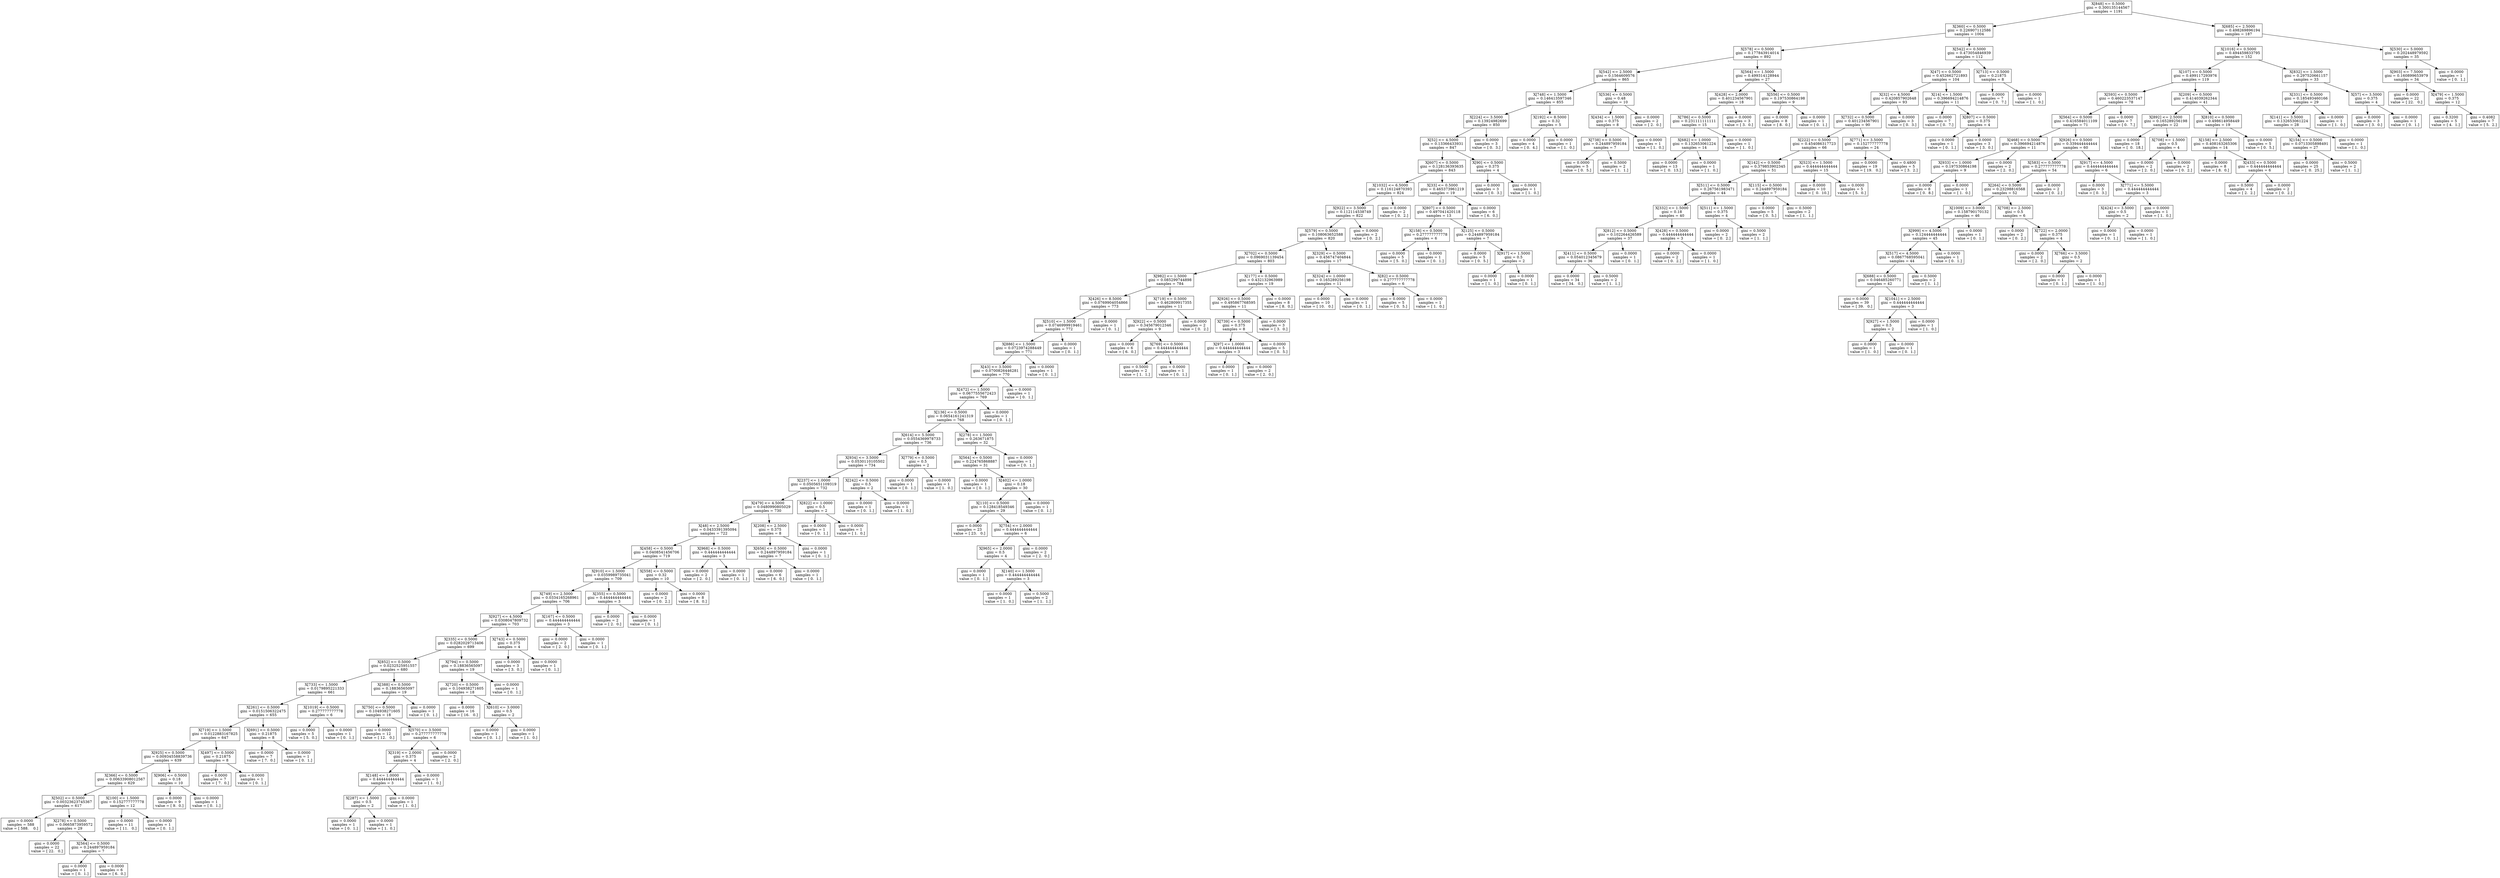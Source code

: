 digraph Tree {
0 [label="X[848] <= 0.5000\ngini = 0.300135144567\nsamples = 1191", shape="box"] ;
1 [label="X[360] <= 0.5000\ngini = 0.226907112586\nsamples = 1004", shape="box"] ;
0 -> 1 ;
2 [label="X[578] <= 0.5000\ngini = 0.177843914014\nsamples = 892", shape="box"] ;
1 -> 2 ;
3 [label="X[542] <= 2.5000\ngini = 0.1564609576\nsamples = 865", shape="box"] ;
2 -> 3 ;
4 [label="X[748] <= 1.5000\ngini = 0.146413597346\nsamples = 855", shape="box"] ;
3 -> 4 ;
5 [label="X[224] <= 3.5000\ngini = 0.13924982699\nsamples = 850", shape="box"] ;
4 -> 5 ;
6 [label="X[52] <= 4.5000\ngini = 0.13366433931\nsamples = 847", shape="box"] ;
5 -> 6 ;
7 [label="X[607] <= 0.5000\ngini = 0.128136393635\nsamples = 843", shape="box"] ;
6 -> 7 ;
8 [label="X[1032] <= 6.5000\ngini = 0.116124870393\nsamples = 824", shape="box"] ;
7 -> 8 ;
9 [label="X[922] <= 3.5000\ngini = 0.112114538749\nsamples = 822", shape="box"] ;
8 -> 9 ;
10 [label="X[579] <= 0.5000\ngini = 0.108063652588\nsamples = 820", shape="box"] ;
9 -> 10 ;
11 [label="X[702] <= 0.5000\ngini = 0.0969031139454\nsamples = 803", shape="box"] ;
10 -> 11 ;
12 [label="X[982] <= 1.5000\ngini = 0.085299744898\nsamples = 784", shape="box"] ;
11 -> 12 ;
13 [label="X[426] <= 8.5000\ngini = 0.0769904054866\nsamples = 773", shape="box"] ;
12 -> 13 ;
14 [label="X[510] <= 1.5000\ngini = 0.0746999919461\nsamples = 772", shape="box"] ;
13 -> 14 ;
15 [label="X[886] <= 1.5000\ngini = 0.0723974288449\nsamples = 771", shape="box"] ;
14 -> 15 ;
16 [label="X[43] <= 3.5000\ngini = 0.0700826446281\nsamples = 770", shape="box"] ;
15 -> 16 ;
17 [label="X[472] <= 1.5000\ngini = 0.0677555672423\nsamples = 769", shape="box"] ;
16 -> 17 ;
18 [label="X[136] <= 0.5000\ngini = 0.0654161241319\nsamples = 768", shape="box"] ;
17 -> 18 ;
19 [label="X[614] <= 5.5000\ngini = 0.0554369978733\nsamples = 736", shape="box"] ;
18 -> 19 ;
20 [label="X[934] <= 3.5000\ngini = 0.0530110105502\nsamples = 734", shape="box"] ;
19 -> 20 ;
21 [label="X[237] <= 1.0000\ngini = 0.0505651109319\nsamples = 732", shape="box"] ;
20 -> 21 ;
22 [label="X[479] <= 4.5000\ngini = 0.0480990805029\nsamples = 730", shape="box"] ;
21 -> 22 ;
23 [label="X[48] <= 2.5000\ngini = 0.0433391395094\nsamples = 722", shape="box"] ;
22 -> 23 ;
24 [label="X[458] <= 0.5000\ngini = 0.0408541456706\nsamples = 719", shape="box"] ;
23 -> 24 ;
25 [label="X[910] <= 1.5000\ngini = 0.0359989735041\nsamples = 709", shape="box"] ;
24 -> 25 ;
26 [label="X[749] <= 2.5000\ngini = 0.0334165268961\nsamples = 706", shape="box"] ;
25 -> 26 ;
27 [label="X[927] <= 4.5000\ngini = 0.0308047809732\nsamples = 703", shape="box"] ;
26 -> 27 ;
28 [label="X[335] <= 0.5000\ngini = 0.0282029713406\nsamples = 699", shape="box"] ;
27 -> 28 ;
29 [label="X[852] <= 0.5000\ngini = 0.0232525951557\nsamples = 680", shape="box"] ;
28 -> 29 ;
30 [label="X[733] <= 1.5000\ngini = 0.0179895221333\nsamples = 661", shape="box"] ;
29 -> 30 ;
31 [label="X[261] <= 0.5000\ngini = 0.0151506322475\nsamples = 655", shape="box"] ;
30 -> 31 ;
32 [label="X[719] <= 1.5000\ngini = 0.0122883167825\nsamples = 647", shape="box"] ;
31 -> 32 ;
33 [label="X[925] <= 0.5000\ngini = 0.00934558839736\nsamples = 639", shape="box"] ;
32 -> 33 ;
34 [label="X[366] <= 0.5000\ngini = 0.00633908012567\nsamples = 629", shape="box"] ;
33 -> 34 ;
35 [label="X[502] <= 0.5000\ngini = 0.00323623745367\nsamples = 617", shape="box"] ;
34 -> 35 ;
36 [label="gini = 0.0000\nsamples = 588\nvalue = [ 588.    0.]", shape="box"] ;
35 -> 36 ;
37 [label="X[278] <= 0.5000\ngini = 0.0665873959572\nsamples = 29", shape="box"] ;
35 -> 37 ;
38 [label="gini = 0.0000\nsamples = 22\nvalue = [ 22.   0.]", shape="box"] ;
37 -> 38 ;
39 [label="X[564] <= 0.5000\ngini = 0.244897959184\nsamples = 7", shape="box"] ;
37 -> 39 ;
40 [label="gini = 0.0000\nsamples = 1\nvalue = [ 0.  1.]", shape="box"] ;
39 -> 40 ;
41 [label="gini = 0.0000\nsamples = 6\nvalue = [ 6.  0.]", shape="box"] ;
39 -> 41 ;
42 [label="X[100] <= 1.5000\ngini = 0.152777777778\nsamples = 12", shape="box"] ;
34 -> 42 ;
43 [label="gini = 0.0000\nsamples = 11\nvalue = [ 11.   0.]", shape="box"] ;
42 -> 43 ;
44 [label="gini = 0.0000\nsamples = 1\nvalue = [ 0.  1.]", shape="box"] ;
42 -> 44 ;
45 [label="X[906] <= 0.5000\ngini = 0.18\nsamples = 10", shape="box"] ;
33 -> 45 ;
46 [label="gini = 0.0000\nsamples = 9\nvalue = [ 9.  0.]", shape="box"] ;
45 -> 46 ;
47 [label="gini = 0.0000\nsamples = 1\nvalue = [ 0.  1.]", shape="box"] ;
45 -> 47 ;
48 [label="X[497] <= 0.5000\ngini = 0.21875\nsamples = 8", shape="box"] ;
32 -> 48 ;
49 [label="gini = 0.0000\nsamples = 7\nvalue = [ 7.  0.]", shape="box"] ;
48 -> 49 ;
50 [label="gini = 0.0000\nsamples = 1\nvalue = [ 0.  1.]", shape="box"] ;
48 -> 50 ;
51 [label="X[691] <= 0.5000\ngini = 0.21875\nsamples = 8", shape="box"] ;
31 -> 51 ;
52 [label="gini = 0.0000\nsamples = 7\nvalue = [ 7.  0.]", shape="box"] ;
51 -> 52 ;
53 [label="gini = 0.0000\nsamples = 1\nvalue = [ 0.  1.]", shape="box"] ;
51 -> 53 ;
54 [label="X[1019] <= 0.5000\ngini = 0.277777777778\nsamples = 6", shape="box"] ;
30 -> 54 ;
55 [label="gini = 0.0000\nsamples = 5\nvalue = [ 5.  0.]", shape="box"] ;
54 -> 55 ;
56 [label="gini = 0.0000\nsamples = 1\nvalue = [ 0.  1.]", shape="box"] ;
54 -> 56 ;
57 [label="X[388] <= 0.5000\ngini = 0.18836565097\nsamples = 19", shape="box"] ;
29 -> 57 ;
58 [label="X[750] <= 0.5000\ngini = 0.104938271605\nsamples = 18", shape="box"] ;
57 -> 58 ;
59 [label="gini = 0.0000\nsamples = 12\nvalue = [ 12.   0.]", shape="box"] ;
58 -> 59 ;
60 [label="X[570] <= 3.5000\ngini = 0.277777777778\nsamples = 6", shape="box"] ;
58 -> 60 ;
61 [label="X[319] <= 2.0000\ngini = 0.375\nsamples = 4", shape="box"] ;
60 -> 61 ;
62 [label="X[148] <= 1.0000\ngini = 0.444444444444\nsamples = 3", shape="box"] ;
61 -> 62 ;
63 [label="X[287] <= 1.5000\ngini = 0.5\nsamples = 2", shape="box"] ;
62 -> 63 ;
64 [label="gini = 0.0000\nsamples = 1\nvalue = [ 0.  1.]", shape="box"] ;
63 -> 64 ;
65 [label="gini = 0.0000\nsamples = 1\nvalue = [ 1.  0.]", shape="box"] ;
63 -> 65 ;
66 [label="gini = 0.0000\nsamples = 1\nvalue = [ 1.  0.]", shape="box"] ;
62 -> 66 ;
67 [label="gini = 0.0000\nsamples = 1\nvalue = [ 1.  0.]", shape="box"] ;
61 -> 67 ;
68 [label="gini = 0.0000\nsamples = 2\nvalue = [ 2.  0.]", shape="box"] ;
60 -> 68 ;
69 [label="gini = 0.0000\nsamples = 1\nvalue = [ 0.  1.]", shape="box"] ;
57 -> 69 ;
70 [label="X[794] <= 0.5000\ngini = 0.18836565097\nsamples = 19", shape="box"] ;
28 -> 70 ;
71 [label="X[720] <= 0.5000\ngini = 0.104938271605\nsamples = 18", shape="box"] ;
70 -> 71 ;
72 [label="gini = 0.0000\nsamples = 16\nvalue = [ 16.   0.]", shape="box"] ;
71 -> 72 ;
73 [label="X[610] <= 3.0000\ngini = 0.5\nsamples = 2", shape="box"] ;
71 -> 73 ;
74 [label="gini = 0.0000\nsamples = 1\nvalue = [ 0.  1.]", shape="box"] ;
73 -> 74 ;
75 [label="gini = 0.0000\nsamples = 1\nvalue = [ 1.  0.]", shape="box"] ;
73 -> 75 ;
76 [label="gini = 0.0000\nsamples = 1\nvalue = [ 0.  1.]", shape="box"] ;
70 -> 76 ;
77 [label="X[743] <= 0.5000\ngini = 0.375\nsamples = 4", shape="box"] ;
27 -> 77 ;
78 [label="gini = 0.0000\nsamples = 3\nvalue = [ 3.  0.]", shape="box"] ;
77 -> 78 ;
79 [label="gini = 0.0000\nsamples = 1\nvalue = [ 0.  1.]", shape="box"] ;
77 -> 79 ;
80 [label="X[167] <= 0.5000\ngini = 0.444444444444\nsamples = 3", shape="box"] ;
26 -> 80 ;
81 [label="gini = 0.0000\nsamples = 2\nvalue = [ 2.  0.]", shape="box"] ;
80 -> 81 ;
82 [label="gini = 0.0000\nsamples = 1\nvalue = [ 0.  1.]", shape="box"] ;
80 -> 82 ;
83 [label="X[355] <= 0.5000\ngini = 0.444444444444\nsamples = 3", shape="box"] ;
25 -> 83 ;
84 [label="gini = 0.0000\nsamples = 2\nvalue = [ 2.  0.]", shape="box"] ;
83 -> 84 ;
85 [label="gini = 0.0000\nsamples = 1\nvalue = [ 0.  1.]", shape="box"] ;
83 -> 85 ;
86 [label="X[558] <= 0.5000\ngini = 0.32\nsamples = 10", shape="box"] ;
24 -> 86 ;
87 [label="gini = 0.0000\nsamples = 2\nvalue = [ 0.  2.]", shape="box"] ;
86 -> 87 ;
88 [label="gini = 0.0000\nsamples = 8\nvalue = [ 8.  0.]", shape="box"] ;
86 -> 88 ;
89 [label="X[968] <= 0.5000\ngini = 0.444444444444\nsamples = 3", shape="box"] ;
23 -> 89 ;
90 [label="gini = 0.0000\nsamples = 2\nvalue = [ 2.  0.]", shape="box"] ;
89 -> 90 ;
91 [label="gini = 0.0000\nsamples = 1\nvalue = [ 0.  1.]", shape="box"] ;
89 -> 91 ;
92 [label="X[208] <= 2.5000\ngini = 0.375\nsamples = 8", shape="box"] ;
22 -> 92 ;
93 [label="X[656] <= 0.5000\ngini = 0.244897959184\nsamples = 7", shape="box"] ;
92 -> 93 ;
94 [label="gini = 0.0000\nsamples = 6\nvalue = [ 6.  0.]", shape="box"] ;
93 -> 94 ;
95 [label="gini = 0.0000\nsamples = 1\nvalue = [ 0.  1.]", shape="box"] ;
93 -> 95 ;
96 [label="gini = 0.0000\nsamples = 1\nvalue = [ 0.  1.]", shape="box"] ;
92 -> 96 ;
97 [label="X[822] <= 1.0000\ngini = 0.5\nsamples = 2", shape="box"] ;
21 -> 97 ;
98 [label="gini = 0.0000\nsamples = 1\nvalue = [ 0.  1.]", shape="box"] ;
97 -> 98 ;
99 [label="gini = 0.0000\nsamples = 1\nvalue = [ 1.  0.]", shape="box"] ;
97 -> 99 ;
100 [label="X[242] <= 0.5000\ngini = 0.5\nsamples = 2", shape="box"] ;
20 -> 100 ;
101 [label="gini = 0.0000\nsamples = 1\nvalue = [ 0.  1.]", shape="box"] ;
100 -> 101 ;
102 [label="gini = 0.0000\nsamples = 1\nvalue = [ 1.  0.]", shape="box"] ;
100 -> 102 ;
103 [label="X[779] <= 0.5000\ngini = 0.5\nsamples = 2", shape="box"] ;
19 -> 103 ;
104 [label="gini = 0.0000\nsamples = 1\nvalue = [ 0.  1.]", shape="box"] ;
103 -> 104 ;
105 [label="gini = 0.0000\nsamples = 1\nvalue = [ 1.  0.]", shape="box"] ;
103 -> 105 ;
106 [label="X[278] <= 1.5000\ngini = 0.263671875\nsamples = 32", shape="box"] ;
18 -> 106 ;
107 [label="X[564] <= 0.5000\ngini = 0.224765868887\nsamples = 31", shape="box"] ;
106 -> 107 ;
108 [label="gini = 0.0000\nsamples = 1\nvalue = [ 0.  1.]", shape="box"] ;
107 -> 108 ;
109 [label="X[402] <= 1.0000\ngini = 0.18\nsamples = 30", shape="box"] ;
107 -> 109 ;
110 [label="X[110] <= 0.5000\ngini = 0.128418549346\nsamples = 29", shape="box"] ;
109 -> 110 ;
111 [label="gini = 0.0000\nsamples = 23\nvalue = [ 23.   0.]", shape="box"] ;
110 -> 111 ;
112 [label="X[754] <= 2.0000\ngini = 0.444444444444\nsamples = 6", shape="box"] ;
110 -> 112 ;
113 [label="X[965] <= 2.0000\ngini = 0.5\nsamples = 4", shape="box"] ;
112 -> 113 ;
114 [label="gini = 0.0000\nsamples = 1\nvalue = [ 0.  1.]", shape="box"] ;
113 -> 114 ;
115 [label="X[140] <= 1.5000\ngini = 0.444444444444\nsamples = 3", shape="box"] ;
113 -> 115 ;
116 [label="gini = 0.0000\nsamples = 1\nvalue = [ 1.  0.]", shape="box"] ;
115 -> 116 ;
117 [label="gini = 0.5000\nsamples = 2\nvalue = [ 1.  1.]", shape="box"] ;
115 -> 117 ;
118 [label="gini = 0.0000\nsamples = 2\nvalue = [ 2.  0.]", shape="box"] ;
112 -> 118 ;
119 [label="gini = 0.0000\nsamples = 1\nvalue = [ 0.  1.]", shape="box"] ;
109 -> 119 ;
120 [label="gini = 0.0000\nsamples = 1\nvalue = [ 0.  1.]", shape="box"] ;
106 -> 120 ;
121 [label="gini = 0.0000\nsamples = 1\nvalue = [ 0.  1.]", shape="box"] ;
17 -> 121 ;
122 [label="gini = 0.0000\nsamples = 1\nvalue = [ 0.  1.]", shape="box"] ;
16 -> 122 ;
123 [label="gini = 0.0000\nsamples = 1\nvalue = [ 0.  1.]", shape="box"] ;
15 -> 123 ;
124 [label="gini = 0.0000\nsamples = 1\nvalue = [ 0.  1.]", shape="box"] ;
14 -> 124 ;
125 [label="gini = 0.0000\nsamples = 1\nvalue = [ 0.  1.]", shape="box"] ;
13 -> 125 ;
126 [label="X[719] <= 0.5000\ngini = 0.462809917355\nsamples = 11", shape="box"] ;
12 -> 126 ;
127 [label="X[922] <= 0.5000\ngini = 0.345679012346\nsamples = 9", shape="box"] ;
126 -> 127 ;
128 [label="gini = 0.0000\nsamples = 6\nvalue = [ 6.  0.]", shape="box"] ;
127 -> 128 ;
129 [label="X[769] <= 0.5000\ngini = 0.444444444444\nsamples = 3", shape="box"] ;
127 -> 129 ;
130 [label="gini = 0.5000\nsamples = 2\nvalue = [ 1.  1.]", shape="box"] ;
129 -> 130 ;
131 [label="gini = 0.0000\nsamples = 1\nvalue = [ 0.  1.]", shape="box"] ;
129 -> 131 ;
132 [label="gini = 0.0000\nsamples = 2\nvalue = [ 0.  2.]", shape="box"] ;
126 -> 132 ;
133 [label="X[177] <= 0.5000\ngini = 0.432132963989\nsamples = 19", shape="box"] ;
11 -> 133 ;
134 [label="X[926] <= 0.5000\ngini = 0.495867768595\nsamples = 11", shape="box"] ;
133 -> 134 ;
135 [label="X[739] <= 0.5000\ngini = 0.375\nsamples = 8", shape="box"] ;
134 -> 135 ;
136 [label="X[97] <= 1.0000\ngini = 0.444444444444\nsamples = 3", shape="box"] ;
135 -> 136 ;
137 [label="gini = 0.0000\nsamples = 1\nvalue = [ 0.  1.]", shape="box"] ;
136 -> 137 ;
138 [label="gini = 0.0000\nsamples = 2\nvalue = [ 2.  0.]", shape="box"] ;
136 -> 138 ;
139 [label="gini = 0.0000\nsamples = 5\nvalue = [ 0.  5.]", shape="box"] ;
135 -> 139 ;
140 [label="gini = 0.0000\nsamples = 3\nvalue = [ 3.  0.]", shape="box"] ;
134 -> 140 ;
141 [label="gini = 0.0000\nsamples = 8\nvalue = [ 8.  0.]", shape="box"] ;
133 -> 141 ;
142 [label="X[329] <= 0.5000\ngini = 0.456747404844\nsamples = 17", shape="box"] ;
10 -> 142 ;
143 [label="X[324] <= 1.0000\ngini = 0.165289256198\nsamples = 11", shape="box"] ;
142 -> 143 ;
144 [label="gini = 0.0000\nsamples = 10\nvalue = [ 10.   0.]", shape="box"] ;
143 -> 144 ;
145 [label="gini = 0.0000\nsamples = 1\nvalue = [ 0.  1.]", shape="box"] ;
143 -> 145 ;
146 [label="X[82] <= 0.5000\ngini = 0.277777777778\nsamples = 6", shape="box"] ;
142 -> 146 ;
147 [label="gini = 0.0000\nsamples = 5\nvalue = [ 0.  5.]", shape="box"] ;
146 -> 147 ;
148 [label="gini = 0.0000\nsamples = 1\nvalue = [ 1.  0.]", shape="box"] ;
146 -> 148 ;
149 [label="gini = 0.0000\nsamples = 2\nvalue = [ 0.  2.]", shape="box"] ;
9 -> 149 ;
150 [label="gini = 0.0000\nsamples = 2\nvalue = [ 0.  2.]", shape="box"] ;
8 -> 150 ;
151 [label="X[33] <= 0.5000\ngini = 0.465373961219\nsamples = 19", shape="box"] ;
7 -> 151 ;
152 [label="X[807] <= 0.5000\ngini = 0.497041420118\nsamples = 13", shape="box"] ;
151 -> 152 ;
153 [label="X[158] <= 0.5000\ngini = 0.277777777778\nsamples = 6", shape="box"] ;
152 -> 153 ;
154 [label="gini = 0.0000\nsamples = 5\nvalue = [ 5.  0.]", shape="box"] ;
153 -> 154 ;
155 [label="gini = 0.0000\nsamples = 1\nvalue = [ 0.  1.]", shape="box"] ;
153 -> 155 ;
156 [label="X[125] <= 0.5000\ngini = 0.244897959184\nsamples = 7", shape="box"] ;
152 -> 156 ;
157 [label="gini = 0.0000\nsamples = 5\nvalue = [ 0.  5.]", shape="box"] ;
156 -> 157 ;
158 [label="X[917] <= 1.5000\ngini = 0.5\nsamples = 2", shape="box"] ;
156 -> 158 ;
159 [label="gini = 0.0000\nsamples = 1\nvalue = [ 1.  0.]", shape="box"] ;
158 -> 159 ;
160 [label="gini = 0.0000\nsamples = 1\nvalue = [ 0.  1.]", shape="box"] ;
158 -> 160 ;
161 [label="gini = 0.0000\nsamples = 6\nvalue = [ 6.  0.]", shape="box"] ;
151 -> 161 ;
162 [label="X[90] <= 0.5000\ngini = 0.375\nsamples = 4", shape="box"] ;
6 -> 162 ;
163 [label="gini = 0.0000\nsamples = 3\nvalue = [ 0.  3.]", shape="box"] ;
162 -> 163 ;
164 [label="gini = 0.0000\nsamples = 1\nvalue = [ 1.  0.]", shape="box"] ;
162 -> 164 ;
165 [label="gini = 0.0000\nsamples = 3\nvalue = [ 0.  3.]", shape="box"] ;
5 -> 165 ;
166 [label="X[192] <= 8.5000\ngini = 0.32\nsamples = 5", shape="box"] ;
4 -> 166 ;
167 [label="gini = 0.0000\nsamples = 4\nvalue = [ 0.  4.]", shape="box"] ;
166 -> 167 ;
168 [label="gini = 0.0000\nsamples = 1\nvalue = [ 1.  0.]", shape="box"] ;
166 -> 168 ;
169 [label="X[536] <= 0.5000\ngini = 0.48\nsamples = 10", shape="box"] ;
3 -> 169 ;
170 [label="X[434] <= 1.5000\ngini = 0.375\nsamples = 8", shape="box"] ;
169 -> 170 ;
171 [label="X[738] <= 0.5000\ngini = 0.244897959184\nsamples = 7", shape="box"] ;
170 -> 171 ;
172 [label="gini = 0.0000\nsamples = 5\nvalue = [ 0.  5.]", shape="box"] ;
171 -> 172 ;
173 [label="gini = 0.5000\nsamples = 2\nvalue = [ 1.  1.]", shape="box"] ;
171 -> 173 ;
174 [label="gini = 0.0000\nsamples = 1\nvalue = [ 1.  0.]", shape="box"] ;
170 -> 174 ;
175 [label="gini = 0.0000\nsamples = 2\nvalue = [ 2.  0.]", shape="box"] ;
169 -> 175 ;
176 [label="X[564] <= 1.5000\ngini = 0.499314128944\nsamples = 27", shape="box"] ;
2 -> 176 ;
177 [label="X[428] <= 2.0000\ngini = 0.401234567901\nsamples = 18", shape="box"] ;
176 -> 177 ;
178 [label="X[786] <= 0.5000\ngini = 0.231111111111\nsamples = 15", shape="box"] ;
177 -> 178 ;
179 [label="X[682] <= 1.0000\ngini = 0.132653061224\nsamples = 14", shape="box"] ;
178 -> 179 ;
180 [label="gini = 0.0000\nsamples = 13\nvalue = [  0.  13.]", shape="box"] ;
179 -> 180 ;
181 [label="gini = 0.0000\nsamples = 1\nvalue = [ 1.  0.]", shape="box"] ;
179 -> 181 ;
182 [label="gini = 0.0000\nsamples = 1\nvalue = [ 1.  0.]", shape="box"] ;
178 -> 182 ;
183 [label="gini = 0.0000\nsamples = 3\nvalue = [ 3.  0.]", shape="box"] ;
177 -> 183 ;
184 [label="X[556] <= 0.5000\ngini = 0.197530864198\nsamples = 9", shape="box"] ;
176 -> 184 ;
185 [label="gini = 0.0000\nsamples = 8\nvalue = [ 8.  0.]", shape="box"] ;
184 -> 185 ;
186 [label="gini = 0.0000\nsamples = 1\nvalue = [ 0.  1.]", shape="box"] ;
184 -> 186 ;
187 [label="X[542] <= 0.5000\ngini = 0.473054846939\nsamples = 112", shape="box"] ;
1 -> 187 ;
188 [label="X[47] <= 0.5000\ngini = 0.452662721893\nsamples = 104", shape="box"] ;
187 -> 188 ;
189 [label="X[32] <= 4.5000\ngini = 0.420857902648\nsamples = 93", shape="box"] ;
188 -> 189 ;
190 [label="X[732] <= 0.5000\ngini = 0.401234567901\nsamples = 90", shape="box"] ;
189 -> 190 ;
191 [label="X[222] <= 0.5000\ngini = 0.454086317723\nsamples = 66", shape="box"] ;
190 -> 191 ;
192 [label="X[142] <= 0.5000\ngini = 0.379853902345\nsamples = 51", shape="box"] ;
191 -> 192 ;
193 [label="X[511] <= 0.5000\ngini = 0.267561983471\nsamples = 44", shape="box"] ;
192 -> 193 ;
194 [label="X[332] <= 1.5000\ngini = 0.18\nsamples = 40", shape="box"] ;
193 -> 194 ;
195 [label="X[812] <= 0.5000\ngini = 0.102264426589\nsamples = 37", shape="box"] ;
194 -> 195 ;
196 [label="X[411] <= 0.5000\ngini = 0.054012345679\nsamples = 36", shape="box"] ;
195 -> 196 ;
197 [label="gini = 0.0000\nsamples = 34\nvalue = [ 34.   0.]", shape="box"] ;
196 -> 197 ;
198 [label="gini = 0.5000\nsamples = 2\nvalue = [ 1.  1.]", shape="box"] ;
196 -> 198 ;
199 [label="gini = 0.0000\nsamples = 1\nvalue = [ 0.  1.]", shape="box"] ;
195 -> 199 ;
200 [label="X[428] <= 0.5000\ngini = 0.444444444444\nsamples = 3", shape="box"] ;
194 -> 200 ;
201 [label="gini = 0.0000\nsamples = 2\nvalue = [ 0.  2.]", shape="box"] ;
200 -> 201 ;
202 [label="gini = 0.0000\nsamples = 1\nvalue = [ 1.  0.]", shape="box"] ;
200 -> 202 ;
203 [label="X[511] <= 1.5000\ngini = 0.375\nsamples = 4", shape="box"] ;
193 -> 203 ;
204 [label="gini = 0.0000\nsamples = 2\nvalue = [ 0.  2.]", shape="box"] ;
203 -> 204 ;
205 [label="gini = 0.5000\nsamples = 2\nvalue = [ 1.  1.]", shape="box"] ;
203 -> 205 ;
206 [label="X[115] <= 0.5000\ngini = 0.244897959184\nsamples = 7", shape="box"] ;
192 -> 206 ;
207 [label="gini = 0.0000\nsamples = 5\nvalue = [ 0.  5.]", shape="box"] ;
206 -> 207 ;
208 [label="gini = 0.5000\nsamples = 2\nvalue = [ 1.  1.]", shape="box"] ;
206 -> 208 ;
209 [label="X[523] <= 1.5000\ngini = 0.444444444444\nsamples = 15", shape="box"] ;
191 -> 209 ;
210 [label="gini = 0.0000\nsamples = 10\nvalue = [  0.  10.]", shape="box"] ;
209 -> 210 ;
211 [label="gini = 0.0000\nsamples = 5\nvalue = [ 5.  0.]", shape="box"] ;
209 -> 211 ;
212 [label="X[771] <= 3.5000\ngini = 0.152777777778\nsamples = 24", shape="box"] ;
190 -> 212 ;
213 [label="gini = 0.0000\nsamples = 19\nvalue = [ 19.   0.]", shape="box"] ;
212 -> 213 ;
214 [label="gini = 0.4800\nsamples = 5\nvalue = [ 3.  2.]", shape="box"] ;
212 -> 214 ;
215 [label="gini = 0.0000\nsamples = 3\nvalue = [ 0.  3.]", shape="box"] ;
189 -> 215 ;
216 [label="X[14] <= 1.5000\ngini = 0.396694214876\nsamples = 11", shape="box"] ;
188 -> 216 ;
217 [label="gini = 0.0000\nsamples = 7\nvalue = [ 0.  7.]", shape="box"] ;
216 -> 217 ;
218 [label="X[807] <= 0.5000\ngini = 0.375\nsamples = 4", shape="box"] ;
216 -> 218 ;
219 [label="gini = 0.0000\nsamples = 1\nvalue = [ 0.  1.]", shape="box"] ;
218 -> 219 ;
220 [label="gini = 0.0000\nsamples = 3\nvalue = [ 3.  0.]", shape="box"] ;
218 -> 220 ;
221 [label="X[713] <= 0.5000\ngini = 0.21875\nsamples = 8", shape="box"] ;
187 -> 221 ;
222 [label="gini = 0.0000\nsamples = 7\nvalue = [ 0.  7.]", shape="box"] ;
221 -> 222 ;
223 [label="gini = 0.0000\nsamples = 1\nvalue = [ 1.  0.]", shape="box"] ;
221 -> 223 ;
224 [label="X[685] <= 2.5000\ngini = 0.498269896194\nsamples = 187", shape="box"] ;
0 -> 224 ;
225 [label="X[1016] <= 0.5000\ngini = 0.494459833795\nsamples = 152", shape="box"] ;
224 -> 225 ;
226 [label="X[107] <= 0.5000\ngini = 0.499117293976\nsamples = 119", shape="box"] ;
225 -> 226 ;
227 [label="X[593] <= 0.5000\ngini = 0.460223537147\nsamples = 78", shape="box"] ;
226 -> 227 ;
228 [label="X[564] <= 0.5000\ngini = 0.416584011109\nsamples = 71", shape="box"] ;
227 -> 228 ;
229 [label="X[468] <= 0.5000\ngini = 0.396694214876\nsamples = 11", shape="box"] ;
228 -> 229 ;
230 [label="X[933] <= 1.0000\ngini = 0.197530864198\nsamples = 9", shape="box"] ;
229 -> 230 ;
231 [label="gini = 0.0000\nsamples = 8\nvalue = [ 0.  8.]", shape="box"] ;
230 -> 231 ;
232 [label="gini = 0.0000\nsamples = 1\nvalue = [ 1.  0.]", shape="box"] ;
230 -> 232 ;
233 [label="gini = 0.0000\nsamples = 2\nvalue = [ 2.  0.]", shape="box"] ;
229 -> 233 ;
234 [label="X[926] <= 0.5000\ngini = 0.339444444444\nsamples = 60", shape="box"] ;
228 -> 234 ;
235 [label="X[583] <= 0.5000\ngini = 0.277777777778\nsamples = 54", shape="box"] ;
234 -> 235 ;
236 [label="X[264] <= 0.5000\ngini = 0.23298816568\nsamples = 52", shape="box"] ;
235 -> 236 ;
237 [label="X[1009] <= 3.0000\ngini = 0.158790170132\nsamples = 46", shape="box"] ;
236 -> 237 ;
238 [label="X[999] <= 4.5000\ngini = 0.124444444444\nsamples = 45", shape="box"] ;
237 -> 238 ;
239 [label="X[517] <= 4.5000\ngini = 0.0867768595041\nsamples = 44", shape="box"] ;
238 -> 239 ;
240 [label="X[688] <= 0.5000\ngini = 0.046485260771\nsamples = 42", shape="box"] ;
239 -> 240 ;
241 [label="gini = 0.0000\nsamples = 39\nvalue = [ 39.   0.]", shape="box"] ;
240 -> 241 ;
242 [label="X[1041] <= 2.5000\ngini = 0.444444444444\nsamples = 3", shape="box"] ;
240 -> 242 ;
243 [label="X[927] <= 1.5000\ngini = 0.5\nsamples = 2", shape="box"] ;
242 -> 243 ;
244 [label="gini = 0.0000\nsamples = 1\nvalue = [ 1.  0.]", shape="box"] ;
243 -> 244 ;
245 [label="gini = 0.0000\nsamples = 1\nvalue = [ 0.  1.]", shape="box"] ;
243 -> 245 ;
246 [label="gini = 0.0000\nsamples = 1\nvalue = [ 1.  0.]", shape="box"] ;
242 -> 246 ;
247 [label="gini = 0.5000\nsamples = 2\nvalue = [ 1.  1.]", shape="box"] ;
239 -> 247 ;
248 [label="gini = 0.0000\nsamples = 1\nvalue = [ 0.  1.]", shape="box"] ;
238 -> 248 ;
249 [label="gini = 0.0000\nsamples = 1\nvalue = [ 0.  1.]", shape="box"] ;
237 -> 249 ;
250 [label="X[708] <= 2.5000\ngini = 0.5\nsamples = 6", shape="box"] ;
236 -> 250 ;
251 [label="gini = 0.0000\nsamples = 2\nvalue = [ 0.  2.]", shape="box"] ;
250 -> 251 ;
252 [label="X[722] <= 2.0000\ngini = 0.375\nsamples = 4", shape="box"] ;
250 -> 252 ;
253 [label="gini = 0.0000\nsamples = 2\nvalue = [ 2.  0.]", shape="box"] ;
252 -> 253 ;
254 [label="X[766] <= 3.5000\ngini = 0.5\nsamples = 2", shape="box"] ;
252 -> 254 ;
255 [label="gini = 0.0000\nsamples = 1\nvalue = [ 0.  1.]", shape="box"] ;
254 -> 255 ;
256 [label="gini = 0.0000\nsamples = 1\nvalue = [ 1.  0.]", shape="box"] ;
254 -> 256 ;
257 [label="gini = 0.0000\nsamples = 2\nvalue = [ 0.  2.]", shape="box"] ;
235 -> 257 ;
258 [label="X[917] <= 4.5000\ngini = 0.444444444444\nsamples = 6", shape="box"] ;
234 -> 258 ;
259 [label="gini = 0.0000\nsamples = 3\nvalue = [ 0.  3.]", shape="box"] ;
258 -> 259 ;
260 [label="X[771] <= 5.5000\ngini = 0.444444444444\nsamples = 3", shape="box"] ;
258 -> 260 ;
261 [label="X[424] <= 3.5000\ngini = 0.5\nsamples = 2", shape="box"] ;
260 -> 261 ;
262 [label="gini = 0.0000\nsamples = 1\nvalue = [ 0.  1.]", shape="box"] ;
261 -> 262 ;
263 [label="gini = 0.0000\nsamples = 1\nvalue = [ 1.  0.]", shape="box"] ;
261 -> 263 ;
264 [label="gini = 0.0000\nsamples = 1\nvalue = [ 1.  0.]", shape="box"] ;
260 -> 264 ;
265 [label="gini = 0.0000\nsamples = 7\nvalue = [ 0.  7.]", shape="box"] ;
227 -> 265 ;
266 [label="X[209] <= 0.5000\ngini = 0.414039262344\nsamples = 41", shape="box"] ;
226 -> 266 ;
267 [label="X[892] <= 2.5000\ngini = 0.165289256198\nsamples = 22", shape="box"] ;
266 -> 267 ;
268 [label="gini = 0.0000\nsamples = 18\nvalue = [  0.  18.]", shape="box"] ;
267 -> 268 ;
269 [label="X[708] <= 1.5000\ngini = 0.5\nsamples = 4", shape="box"] ;
267 -> 269 ;
270 [label="gini = 0.0000\nsamples = 2\nvalue = [ 2.  0.]", shape="box"] ;
269 -> 270 ;
271 [label="gini = 0.0000\nsamples = 2\nvalue = [ 0.  2.]", shape="box"] ;
269 -> 271 ;
272 [label="X[810] <= 0.5000\ngini = 0.498614958449\nsamples = 19", shape="box"] ;
266 -> 272 ;
273 [label="X[158] <= 2.5000\ngini = 0.408163265306\nsamples = 14", shape="box"] ;
272 -> 273 ;
274 [label="gini = 0.0000\nsamples = 8\nvalue = [ 8.  0.]", shape="box"] ;
273 -> 274 ;
275 [label="X[433] <= 0.5000\ngini = 0.444444444444\nsamples = 6", shape="box"] ;
273 -> 275 ;
276 [label="gini = 0.5000\nsamples = 4\nvalue = [ 2.  2.]", shape="box"] ;
275 -> 276 ;
277 [label="gini = 0.0000\nsamples = 2\nvalue = [ 0.  2.]", shape="box"] ;
275 -> 277 ;
278 [label="gini = 0.0000\nsamples = 5\nvalue = [ 0.  5.]", shape="box"] ;
272 -> 278 ;
279 [label="X[832] <= 1.5000\ngini = 0.297520661157\nsamples = 33", shape="box"] ;
225 -> 279 ;
280 [label="X[331] <= 0.5000\ngini = 0.185493460166\nsamples = 29", shape="box"] ;
279 -> 280 ;
281 [label="X[141] <= 3.5000\ngini = 0.132653061224\nsamples = 28", shape="box"] ;
280 -> 281 ;
282 [label="X[154] <= 0.5000\ngini = 0.0713305898491\nsamples = 27", shape="box"] ;
281 -> 282 ;
283 [label="gini = 0.0000\nsamples = 25\nvalue = [  0.  25.]", shape="box"] ;
282 -> 283 ;
284 [label="gini = 0.5000\nsamples = 2\nvalue = [ 1.  1.]", shape="box"] ;
282 -> 284 ;
285 [label="gini = 0.0000\nsamples = 1\nvalue = [ 1.  0.]", shape="box"] ;
281 -> 285 ;
286 [label="gini = 0.0000\nsamples = 1\nvalue = [ 1.  0.]", shape="box"] ;
280 -> 286 ;
287 [label="X[57] <= 3.5000\ngini = 0.375\nsamples = 4", shape="box"] ;
279 -> 287 ;
288 [label="gini = 0.0000\nsamples = 3\nvalue = [ 3.  0.]", shape="box"] ;
287 -> 288 ;
289 [label="gini = 0.0000\nsamples = 1\nvalue = [ 0.  1.]", shape="box"] ;
287 -> 289 ;
290 [label="X[530] <= 5.0000\ngini = 0.202448979592\nsamples = 35", shape="box"] ;
224 -> 290 ;
291 [label="X[903] <= 7.5000\ngini = 0.160899653979\nsamples = 34", shape="box"] ;
290 -> 291 ;
292 [label="gini = 0.0000\nsamples = 22\nvalue = [ 22.   0.]", shape="box"] ;
291 -> 292 ;
293 [label="X[479] <= 1.5000\ngini = 0.375\nsamples = 12", shape="box"] ;
291 -> 293 ;
294 [label="gini = 0.3200\nsamples = 5\nvalue = [ 4.  1.]", shape="box"] ;
293 -> 294 ;
295 [label="gini = 0.4082\nsamples = 7\nvalue = [ 5.  2.]", shape="box"] ;
293 -> 295 ;
296 [label="gini = 0.0000\nsamples = 1\nvalue = [ 0.  1.]", shape="box"] ;
290 -> 296 ;
}